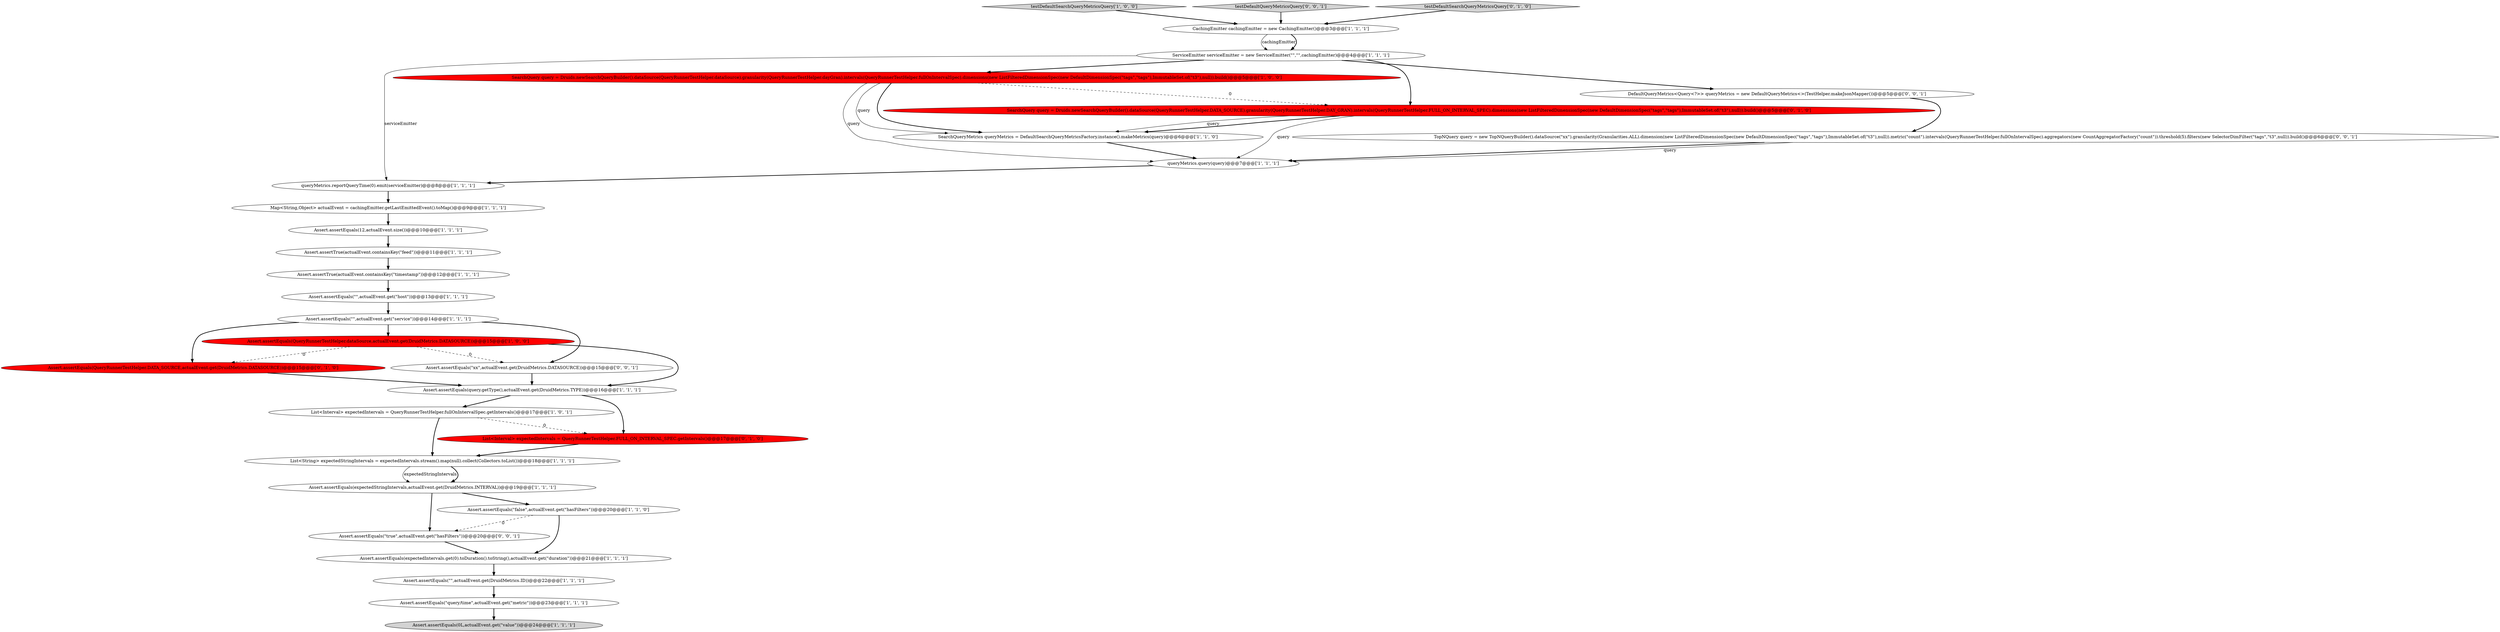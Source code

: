 digraph {
15 [style = filled, label = "Assert.assertEquals(12,actualEvent.size())@@@10@@@['1', '1', '1']", fillcolor = white, shape = ellipse image = "AAA0AAABBB1BBB"];
0 [style = filled, label = "List<String> expectedStringIntervals = expectedIntervals.stream().map(null).collect(Collectors.toList())@@@18@@@['1', '1', '1']", fillcolor = white, shape = ellipse image = "AAA0AAABBB1BBB"];
27 [style = filled, label = "Assert.assertEquals(\"true\",actualEvent.get(\"hasFilters\"))@@@20@@@['0', '0', '1']", fillcolor = white, shape = ellipse image = "AAA0AAABBB3BBB"];
13 [style = filled, label = "testDefaultSearchQueryMetricsQuery['1', '0', '0']", fillcolor = lightgray, shape = diamond image = "AAA0AAABBB1BBB"];
30 [style = filled, label = "testDefaultQueryMetricsQuery['0', '0', '1']", fillcolor = lightgray, shape = diamond image = "AAA0AAABBB3BBB"];
22 [style = filled, label = "Assert.assertEquals(expectedIntervals.get(0).toDuration().toString(),actualEvent.get(\"duration\"))@@@21@@@['1', '1', '1']", fillcolor = white, shape = ellipse image = "AAA0AAABBB1BBB"];
2 [style = filled, label = "ServiceEmitter serviceEmitter = new ServiceEmitter(\"\",\"\",cachingEmitter)@@@4@@@['1', '1', '1']", fillcolor = white, shape = ellipse image = "AAA0AAABBB1BBB"];
23 [style = filled, label = "testDefaultSearchQueryMetricsQuery['0', '1', '0']", fillcolor = lightgray, shape = diamond image = "AAA0AAABBB2BBB"];
8 [style = filled, label = "SearchQuery query = Druids.newSearchQueryBuilder().dataSource(QueryRunnerTestHelper.dataSource).granularity(QueryRunnerTestHelper.dayGran).intervals(QueryRunnerTestHelper.fullOnIntervalSpec).dimensions(new ListFilteredDimensionSpec(new DefaultDimensionSpec(\"tags\",\"tags\"),ImmutableSet.of(\"t3\"),null)).build()@@@5@@@['1', '0', '0']", fillcolor = red, shape = ellipse image = "AAA1AAABBB1BBB"];
4 [style = filled, label = "Assert.assertEquals(0L,actualEvent.get(\"value\"))@@@24@@@['1', '1', '1']", fillcolor = lightgray, shape = ellipse image = "AAA0AAABBB1BBB"];
12 [style = filled, label = "Assert.assertEquals(\"\",actualEvent.get(\"host\"))@@@13@@@['1', '1', '1']", fillcolor = white, shape = ellipse image = "AAA0AAABBB1BBB"];
19 [style = filled, label = "Assert.assertTrue(actualEvent.containsKey(\"timestamp\"))@@@12@@@['1', '1', '1']", fillcolor = white, shape = ellipse image = "AAA0AAABBB1BBB"];
7 [style = filled, label = "Assert.assertEquals(\"query/time\",actualEvent.get(\"metric\"))@@@23@@@['1', '1', '1']", fillcolor = white, shape = ellipse image = "AAA0AAABBB1BBB"];
10 [style = filled, label = "queryMetrics.reportQueryTime(0).emit(serviceEmitter)@@@8@@@['1', '1', '1']", fillcolor = white, shape = ellipse image = "AAA0AAABBB1BBB"];
17 [style = filled, label = "List<Interval> expectedIntervals = QueryRunnerTestHelper.fullOnIntervalSpec.getIntervals()@@@17@@@['1', '0', '1']", fillcolor = white, shape = ellipse image = "AAA0AAABBB1BBB"];
25 [style = filled, label = "Assert.assertEquals(QueryRunnerTestHelper.DATA_SOURCE,actualEvent.get(DruidMetrics.DATASOURCE))@@@15@@@['0', '1', '0']", fillcolor = red, shape = ellipse image = "AAA1AAABBB2BBB"];
28 [style = filled, label = "DefaultQueryMetrics<Query<?>> queryMetrics = new DefaultQueryMetrics<>(TestHelper.makeJsonMapper())@@@5@@@['0', '0', '1']", fillcolor = white, shape = ellipse image = "AAA0AAABBB3BBB"];
3 [style = filled, label = "SearchQueryMetrics queryMetrics = DefaultSearchQueryMetricsFactory.instance().makeMetrics(query)@@@6@@@['1', '1', '0']", fillcolor = white, shape = ellipse image = "AAA0AAABBB1BBB"];
16 [style = filled, label = "Assert.assertEquals(query.getType(),actualEvent.get(DruidMetrics.TYPE))@@@16@@@['1', '1', '1']", fillcolor = white, shape = ellipse image = "AAA0AAABBB1BBB"];
20 [style = filled, label = "Assert.assertEquals(\"\",actualEvent.get(DruidMetrics.ID))@@@22@@@['1', '1', '1']", fillcolor = white, shape = ellipse image = "AAA0AAABBB1BBB"];
18 [style = filled, label = "Map<String,Object> actualEvent = cachingEmitter.getLastEmittedEvent().toMap()@@@9@@@['1', '1', '1']", fillcolor = white, shape = ellipse image = "AAA0AAABBB1BBB"];
14 [style = filled, label = "Assert.assertEquals(expectedStringIntervals,actualEvent.get(DruidMetrics.INTERVAL))@@@19@@@['1', '1', '1']", fillcolor = white, shape = ellipse image = "AAA0AAABBB1BBB"];
24 [style = filled, label = "SearchQuery query = Druids.newSearchQueryBuilder().dataSource(QueryRunnerTestHelper.DATA_SOURCE).granularity(QueryRunnerTestHelper.DAY_GRAN).intervals(QueryRunnerTestHelper.FULL_ON_INTERVAL_SPEC).dimensions(new ListFilteredDimensionSpec(new DefaultDimensionSpec(\"tags\",\"tags\"),ImmutableSet.of(\"t3\"),null)).build()@@@5@@@['0', '1', '0']", fillcolor = red, shape = ellipse image = "AAA1AAABBB2BBB"];
29 [style = filled, label = "Assert.assertEquals(\"xx\",actualEvent.get(DruidMetrics.DATASOURCE))@@@15@@@['0', '0', '1']", fillcolor = white, shape = ellipse image = "AAA0AAABBB3BBB"];
31 [style = filled, label = "TopNQuery query = new TopNQueryBuilder().dataSource(\"xx\").granularity(Granularities.ALL).dimension(new ListFilteredDimensionSpec(new DefaultDimensionSpec(\"tags\",\"tags\"),ImmutableSet.of(\"t3\"),null)).metric(\"count\").intervals(QueryRunnerTestHelper.fullOnIntervalSpec).aggregators(new CountAggregatorFactory(\"count\")).threshold(5).filters(new SelectorDimFilter(\"tags\",\"t3\",null)).build()@@@6@@@['0', '0', '1']", fillcolor = white, shape = ellipse image = "AAA0AAABBB3BBB"];
5 [style = filled, label = "CachingEmitter cachingEmitter = new CachingEmitter()@@@3@@@['1', '1', '1']", fillcolor = white, shape = ellipse image = "AAA0AAABBB1BBB"];
1 [style = filled, label = "queryMetrics.query(query)@@@7@@@['1', '1', '1']", fillcolor = white, shape = ellipse image = "AAA0AAABBB1BBB"];
6 [style = filled, label = "Assert.assertEquals(\"false\",actualEvent.get(\"hasFilters\"))@@@20@@@['1', '1', '0']", fillcolor = white, shape = ellipse image = "AAA0AAABBB1BBB"];
11 [style = filled, label = "Assert.assertEquals(\"\",actualEvent.get(\"service\"))@@@14@@@['1', '1', '1']", fillcolor = white, shape = ellipse image = "AAA0AAABBB1BBB"];
21 [style = filled, label = "Assert.assertTrue(actualEvent.containsKey(\"feed\"))@@@11@@@['1', '1', '1']", fillcolor = white, shape = ellipse image = "AAA0AAABBB1BBB"];
26 [style = filled, label = "List<Interval> expectedIntervals = QueryRunnerTestHelper.FULL_ON_INTERVAL_SPEC.getIntervals()@@@17@@@['0', '1', '0']", fillcolor = red, shape = ellipse image = "AAA1AAABBB2BBB"];
9 [style = filled, label = "Assert.assertEquals(QueryRunnerTestHelper.dataSource,actualEvent.get(DruidMetrics.DATASOURCE))@@@15@@@['1', '0', '0']", fillcolor = red, shape = ellipse image = "AAA1AAABBB1BBB"];
10->18 [style = bold, label=""];
23->5 [style = bold, label=""];
3->1 [style = bold, label=""];
21->19 [style = bold, label=""];
19->12 [style = bold, label=""];
8->3 [style = solid, label="query"];
24->1 [style = solid, label="query"];
15->21 [style = bold, label=""];
6->22 [style = bold, label=""];
28->31 [style = bold, label=""];
8->3 [style = bold, label=""];
12->11 [style = bold, label=""];
18->15 [style = bold, label=""];
16->26 [style = bold, label=""];
11->29 [style = bold, label=""];
8->1 [style = solid, label="query"];
31->1 [style = bold, label=""];
16->17 [style = bold, label=""];
7->4 [style = bold, label=""];
8->24 [style = dashed, label="0"];
11->9 [style = bold, label=""];
25->16 [style = bold, label=""];
27->22 [style = bold, label=""];
9->16 [style = bold, label=""];
0->14 [style = solid, label="expectedStringIntervals"];
5->2 [style = solid, label="cachingEmitter"];
31->1 [style = solid, label="query"];
5->2 [style = bold, label=""];
0->14 [style = bold, label=""];
26->0 [style = bold, label=""];
17->0 [style = bold, label=""];
9->29 [style = dashed, label="0"];
24->3 [style = solid, label="query"];
22->20 [style = bold, label=""];
30->5 [style = bold, label=""];
6->27 [style = dashed, label="0"];
9->25 [style = dashed, label="0"];
2->10 [style = solid, label="serviceEmitter"];
13->5 [style = bold, label=""];
17->26 [style = dashed, label="0"];
14->27 [style = bold, label=""];
2->24 [style = bold, label=""];
20->7 [style = bold, label=""];
1->10 [style = bold, label=""];
2->28 [style = bold, label=""];
24->3 [style = bold, label=""];
14->6 [style = bold, label=""];
29->16 [style = bold, label=""];
11->25 [style = bold, label=""];
2->8 [style = bold, label=""];
}
